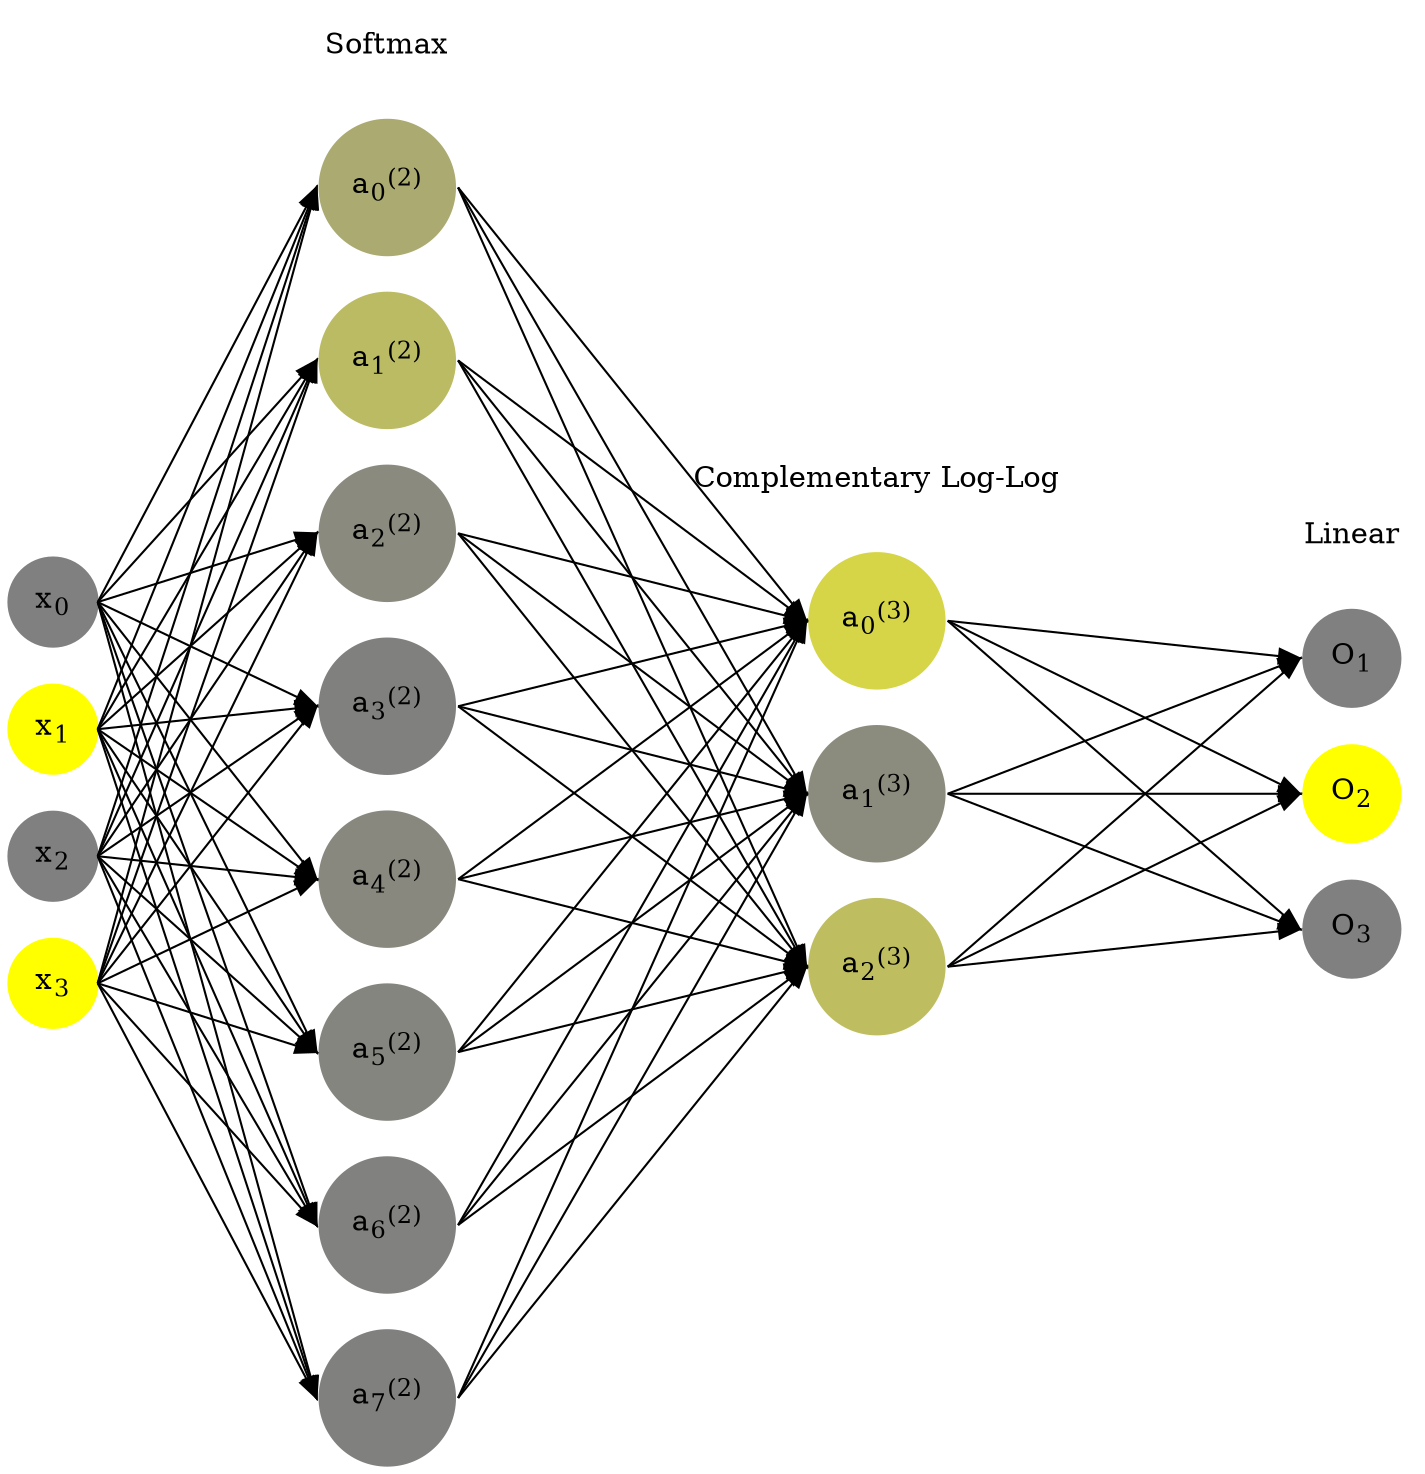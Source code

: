 digraph G {
	rankdir = LR;
	splines=false;
	edge[style=invis];
	ranksep= 1.4;
	{
	node [shape=circle, color="0.1667, 0.0, 0.5", style=filled, fillcolor="0.1667, 0.0, 0.5"];
	x0 [label=<x<sub>0</sub>>];
	}
	{
	node [shape=circle, color="0.1667, 1.0, 1.0", style=filled, fillcolor="0.1667, 1.0, 1.0"];
	x1 [label=<x<sub>1</sub>>];
	}
	{
	node [shape=circle, color="0.1667, 0.0, 0.5", style=filled, fillcolor="0.1667, 0.0, 0.5"];
	x2 [label=<x<sub>2</sub>>];
	}
	{
	node [shape=circle, color="0.1667, 1.0, 1.0", style=filled, fillcolor="0.1667, 1.0, 1.0"];
	x3 [label=<x<sub>3</sub>>];
	}
	{
	node [shape=circle, color="0.1667, 0.331261, 0.665631", style=filled, fillcolor="0.1667, 0.331261, 0.665631"];
	a02 [label=<a<sub>0</sub><sup>(2)</sup>>];
	}
	{
	node [shape=circle, color="0.1667, 0.461725, 0.730862", style=filled, fillcolor="0.1667, 0.461725, 0.730862"];
	a12 [label=<a<sub>1</sub><sup>(2)</sup>>];
	}
	{
	node [shape=circle, color="0.1667, 0.084922, 0.542461", style=filled, fillcolor="0.1667, 0.084922, 0.542461"];
	a22 [label=<a<sub>2</sub><sup>(2)</sup>>];
	}
	{
	node [shape=circle, color="0.1667, 0.004080, 0.502040", style=filled, fillcolor="0.1667, 0.004080, 0.502040"];
	a32 [label=<a<sub>3</sub><sup>(2)</sup>>];
	}
	{
	node [shape=circle, color="0.1667, 0.063072, 0.531536", style=filled, fillcolor="0.1667, 0.063072, 0.531536"];
	a42 [label=<a<sub>4</sub><sup>(2)</sup>>];
	}
	{
	node [shape=circle, color="0.1667, 0.039651, 0.519826", style=filled, fillcolor="0.1667, 0.039651, 0.519826"];
	a52 [label=<a<sub>5</sub><sup>(2)</sup>>];
	}
	{
	node [shape=circle, color="0.1667, 0.009182, 0.504591", style=filled, fillcolor="0.1667, 0.009182, 0.504591"];
	a62 [label=<a<sub>6</sub><sup>(2)</sup>>];
	}
	{
	node [shape=circle, color="0.1667, 0.006106, 0.503053", style=filled, fillcolor="0.1667, 0.006106, 0.503053"];
	a72 [label=<a<sub>7</sub><sup>(2)</sup>>];
	}
	{
	node [shape=circle, color="0.1667, 0.664373, 0.832186", style=filled, fillcolor="0.1667, 0.664373, 0.832186"];
	a03 [label=<a<sub>0</sub><sup>(3)</sup>>];
	}
	{
	node [shape=circle, color="0.1667, 0.099620, 0.549810", style=filled, fillcolor="0.1667, 0.099620, 0.549810"];
	a13 [label=<a<sub>1</sub><sup>(3)</sup>>];
	}
	{
	node [shape=circle, color="0.1667, 0.486878, 0.743439", style=filled, fillcolor="0.1667, 0.486878, 0.743439"];
	a23 [label=<a<sub>2</sub><sup>(3)</sup>>];
	}
	{
	node [shape=circle, color="0.1667, 0.0, 0.5", style=filled, fillcolor="0.1667, 0.0, 0.5"];
	O1 [label=<O<sub>1</sub>>];
	}
	{
	node [shape=circle, color="0.1667, 1.0, 1.0", style=filled, fillcolor="0.1667, 1.0, 1.0"];
	O2 [label=<O<sub>2</sub>>];
	}
	{
	node [shape=circle, color="0.1667, 0.0, 0.5", style=filled, fillcolor="0.1667, 0.0, 0.5"];
	O3 [label=<O<sub>3</sub>>];
	}
	{
	rank=same;
	x0->x1->x2->x3;
	}
	{
	rank=same;
	a02->a12->a22->a32->a42->a52->a62->a72;
	}
	{
	rank=same;
	a03->a13->a23;
	}
	{
	rank=same;
	O1->O2->O3;
	}
	l1 [shape=plaintext,label="Softmax"];
	l1->a02;
	{rank=same; l1;a02};
	l2 [shape=plaintext,label="Complementary Log-Log"];
	l2->a03;
	{rank=same; l2;a03};
	l3 [shape=plaintext,label="Linear"];
	l3->O1;
	{rank=same; l3;O1};
edge[style=solid, tailport=e, headport=w];
	{x0;x1;x2;x3} -> {a02;a12;a22;a32;a42;a52;a62;a72};
	{a02;a12;a22;a32;a42;a52;a62;a72} -> {a03;a13;a23};
	{a03;a13;a23} -> {O1,O2,O3};
}